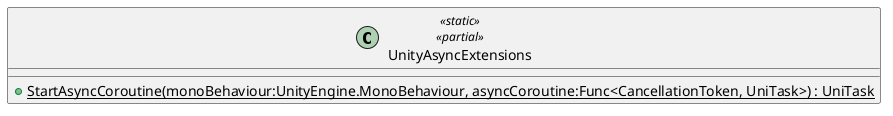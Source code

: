 @startuml
class UnityAsyncExtensions <<static>> <<partial>> {
    + {static} StartAsyncCoroutine(monoBehaviour:UnityEngine.MonoBehaviour, asyncCoroutine:Func<CancellationToken, UniTask>) : UniTask
}
@enduml
